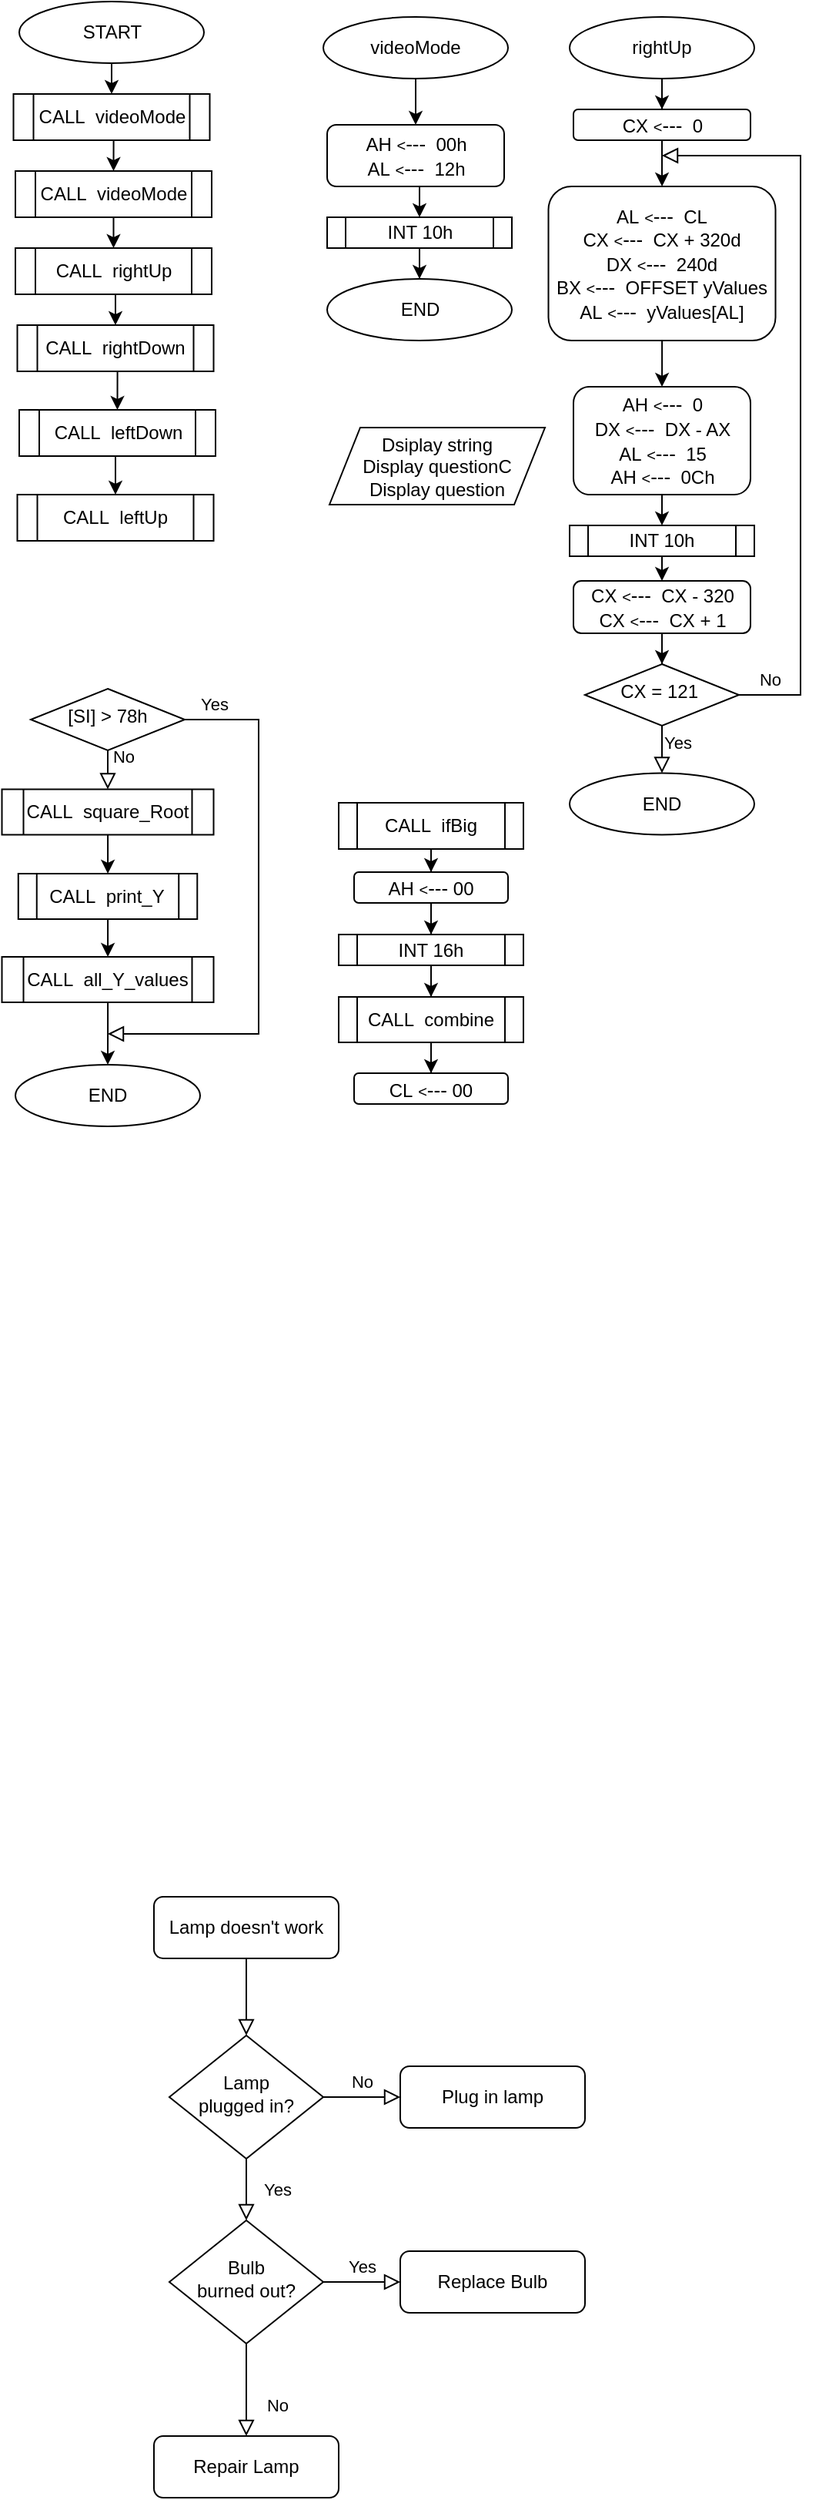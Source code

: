 <mxfile version="17.4.5" type="github">
  <diagram id="C5RBs43oDa-KdzZeNtuy" name="Page-1">
    <mxGraphModel dx="852" dy="1515" grid="1" gridSize="10" guides="1" tooltips="1" connect="1" arrows="1" fold="1" page="1" pageScale="1" pageWidth="827" pageHeight="1169" math="0" shadow="0">
      <root>
        <mxCell id="WIyWlLk6GJQsqaUBKTNV-0" />
        <mxCell id="WIyWlLk6GJQsqaUBKTNV-1" parent="WIyWlLk6GJQsqaUBKTNV-0" />
        <mxCell id="WIyWlLk6GJQsqaUBKTNV-2" value="" style="rounded=0;html=1;jettySize=auto;orthogonalLoop=1;fontSize=11;endArrow=block;endFill=0;endSize=8;strokeWidth=1;shadow=0;labelBackgroundColor=none;edgeStyle=orthogonalEdgeStyle;" parent="WIyWlLk6GJQsqaUBKTNV-1" source="WIyWlLk6GJQsqaUBKTNV-3" target="WIyWlLk6GJQsqaUBKTNV-6" edge="1">
          <mxGeometry relative="1" as="geometry" />
        </mxCell>
        <mxCell id="WIyWlLk6GJQsqaUBKTNV-3" value="Lamp doesn&#39;t work" style="rounded=1;whiteSpace=wrap;html=1;fontSize=12;glass=0;strokeWidth=1;shadow=0;" parent="WIyWlLk6GJQsqaUBKTNV-1" vertex="1">
          <mxGeometry x="160" y="80" width="120" height="40" as="geometry" />
        </mxCell>
        <mxCell id="WIyWlLk6GJQsqaUBKTNV-4" value="Yes" style="rounded=0;html=1;jettySize=auto;orthogonalLoop=1;fontSize=11;endArrow=block;endFill=0;endSize=8;strokeWidth=1;shadow=0;labelBackgroundColor=none;edgeStyle=orthogonalEdgeStyle;" parent="WIyWlLk6GJQsqaUBKTNV-1" source="WIyWlLk6GJQsqaUBKTNV-6" target="WIyWlLk6GJQsqaUBKTNV-10" edge="1">
          <mxGeometry y="20" relative="1" as="geometry">
            <mxPoint as="offset" />
          </mxGeometry>
        </mxCell>
        <mxCell id="WIyWlLk6GJQsqaUBKTNV-5" value="No" style="edgeStyle=orthogonalEdgeStyle;rounded=0;html=1;jettySize=auto;orthogonalLoop=1;fontSize=11;endArrow=block;endFill=0;endSize=8;strokeWidth=1;shadow=0;labelBackgroundColor=none;" parent="WIyWlLk6GJQsqaUBKTNV-1" source="WIyWlLk6GJQsqaUBKTNV-6" target="WIyWlLk6GJQsqaUBKTNV-7" edge="1">
          <mxGeometry y="10" relative="1" as="geometry">
            <mxPoint as="offset" />
          </mxGeometry>
        </mxCell>
        <mxCell id="WIyWlLk6GJQsqaUBKTNV-6" value="Lamp&lt;br&gt;plugged in?" style="rhombus;whiteSpace=wrap;html=1;shadow=0;fontFamily=Helvetica;fontSize=12;align=center;strokeWidth=1;spacing=6;spacingTop=-4;" parent="WIyWlLk6GJQsqaUBKTNV-1" vertex="1">
          <mxGeometry x="170" y="170" width="100" height="80" as="geometry" />
        </mxCell>
        <mxCell id="WIyWlLk6GJQsqaUBKTNV-7" value="Plug in lamp" style="rounded=1;whiteSpace=wrap;html=1;fontSize=12;glass=0;strokeWidth=1;shadow=0;" parent="WIyWlLk6GJQsqaUBKTNV-1" vertex="1">
          <mxGeometry x="320" y="190" width="120" height="40" as="geometry" />
        </mxCell>
        <mxCell id="WIyWlLk6GJQsqaUBKTNV-8" value="No" style="rounded=0;html=1;jettySize=auto;orthogonalLoop=1;fontSize=11;endArrow=block;endFill=0;endSize=8;strokeWidth=1;shadow=0;labelBackgroundColor=none;edgeStyle=orthogonalEdgeStyle;" parent="WIyWlLk6GJQsqaUBKTNV-1" source="WIyWlLk6GJQsqaUBKTNV-10" target="WIyWlLk6GJQsqaUBKTNV-11" edge="1">
          <mxGeometry x="0.333" y="20" relative="1" as="geometry">
            <mxPoint as="offset" />
          </mxGeometry>
        </mxCell>
        <mxCell id="WIyWlLk6GJQsqaUBKTNV-9" value="Yes" style="edgeStyle=orthogonalEdgeStyle;rounded=0;html=1;jettySize=auto;orthogonalLoop=1;fontSize=11;endArrow=block;endFill=0;endSize=8;strokeWidth=1;shadow=0;labelBackgroundColor=none;" parent="WIyWlLk6GJQsqaUBKTNV-1" source="WIyWlLk6GJQsqaUBKTNV-10" target="WIyWlLk6GJQsqaUBKTNV-12" edge="1">
          <mxGeometry y="10" relative="1" as="geometry">
            <mxPoint as="offset" />
          </mxGeometry>
        </mxCell>
        <mxCell id="WIyWlLk6GJQsqaUBKTNV-10" value="Bulb&lt;br&gt;burned out?" style="rhombus;whiteSpace=wrap;html=1;shadow=0;fontFamily=Helvetica;fontSize=12;align=center;strokeWidth=1;spacing=6;spacingTop=-4;" parent="WIyWlLk6GJQsqaUBKTNV-1" vertex="1">
          <mxGeometry x="170" y="290" width="100" height="80" as="geometry" />
        </mxCell>
        <mxCell id="WIyWlLk6GJQsqaUBKTNV-11" value="Repair Lamp" style="rounded=1;whiteSpace=wrap;html=1;fontSize=12;glass=0;strokeWidth=1;shadow=0;" parent="WIyWlLk6GJQsqaUBKTNV-1" vertex="1">
          <mxGeometry x="160" y="430" width="120" height="40" as="geometry" />
        </mxCell>
        <mxCell id="WIyWlLk6GJQsqaUBKTNV-12" value="Replace Bulb" style="rounded=1;whiteSpace=wrap;html=1;fontSize=12;glass=0;strokeWidth=1;shadow=0;" parent="WIyWlLk6GJQsqaUBKTNV-1" vertex="1">
          <mxGeometry x="320" y="310" width="120" height="40" as="geometry" />
        </mxCell>
        <mxCell id="AIc77t7kBm68XltENAZ_-29" value="" style="edgeStyle=orthogonalEdgeStyle;rounded=0;orthogonalLoop=1;jettySize=auto;html=1;" parent="WIyWlLk6GJQsqaUBKTNV-1" source="AIc77t7kBm68XltENAZ_-1" target="AIc77t7kBm68XltENAZ_-5" edge="1">
          <mxGeometry relative="1" as="geometry" />
        </mxCell>
        <mxCell id="AIc77t7kBm68XltENAZ_-1" value="START" style="ellipse;whiteSpace=wrap;html=1;" parent="WIyWlLk6GJQsqaUBKTNV-1" vertex="1">
          <mxGeometry x="72.5" y="-1150" width="120" height="40" as="geometry" />
        </mxCell>
        <mxCell id="AIc77t7kBm68XltENAZ_-3" value="Dsiplay string&lt;br&gt;Display questionC&lt;br&gt;Display question" style="shape=parallelogram;perimeter=parallelogramPerimeter;whiteSpace=wrap;html=1;fixedSize=1;" parent="WIyWlLk6GJQsqaUBKTNV-1" vertex="1">
          <mxGeometry x="274" y="-873.5" width="140" height="50" as="geometry" />
        </mxCell>
        <mxCell id="r72hjKgwRistqZslc-h6-1" style="edgeStyle=orthogonalEdgeStyle;rounded=0;orthogonalLoop=1;jettySize=auto;html=1;exitX=0.5;exitY=1;exitDx=0;exitDy=0;entryX=0.5;entryY=0;entryDx=0;entryDy=0;" edge="1" parent="WIyWlLk6GJQsqaUBKTNV-1" source="AIc77t7kBm68XltENAZ_-5" target="r72hjKgwRistqZslc-h6-0">
          <mxGeometry relative="1" as="geometry" />
        </mxCell>
        <mxCell id="AIc77t7kBm68XltENAZ_-5" value="CALL&amp;nbsp; videoMode" style="shape=process;whiteSpace=wrap;html=1;backgroundOutline=1;" parent="WIyWlLk6GJQsqaUBKTNV-1" vertex="1">
          <mxGeometry x="68.75" y="-1090" width="127.5" height="30" as="geometry" />
        </mxCell>
        <mxCell id="AIc77t7kBm68XltENAZ_-6" value="" style="edgeStyle=orthogonalEdgeStyle;rounded=0;orthogonalLoop=1;jettySize=auto;html=1;" parent="WIyWlLk6GJQsqaUBKTNV-1" source="AIc77t7kBm68XltENAZ_-7" target="AIc77t7kBm68XltENAZ_-9" edge="1">
          <mxGeometry relative="1" as="geometry" />
        </mxCell>
        <mxCell id="AIc77t7kBm68XltENAZ_-7" value="CALL&amp;nbsp; ifBig" style="shape=process;whiteSpace=wrap;html=1;backgroundOutline=1;" parent="WIyWlLk6GJQsqaUBKTNV-1" vertex="1">
          <mxGeometry x="280" y="-630" width="120" height="30" as="geometry" />
        </mxCell>
        <mxCell id="AIc77t7kBm68XltENAZ_-8" value="" style="edgeStyle=orthogonalEdgeStyle;rounded=0;orthogonalLoop=1;jettySize=auto;html=1;" parent="WIyWlLk6GJQsqaUBKTNV-1" source="AIc77t7kBm68XltENAZ_-9" target="AIc77t7kBm68XltENAZ_-11" edge="1">
          <mxGeometry relative="1" as="geometry" />
        </mxCell>
        <mxCell id="AIc77t7kBm68XltENAZ_-9" value="AH&amp;nbsp;&lt;font style=&quot;font-size: 10px&quot;&gt;&amp;lt;&lt;/font&gt;&lt;font style=&quot;font-size: 13px&quot;&gt;---&lt;/font&gt;&amp;nbsp;00" style="rounded=1;whiteSpace=wrap;html=1;fontSize=12;glass=0;strokeWidth=1;shadow=0;" parent="WIyWlLk6GJQsqaUBKTNV-1" vertex="1">
          <mxGeometry x="290" y="-585" width="100" height="20" as="geometry" />
        </mxCell>
        <mxCell id="AIc77t7kBm68XltENAZ_-10" value="" style="edgeStyle=orthogonalEdgeStyle;rounded=0;orthogonalLoop=1;jettySize=auto;html=1;" parent="WIyWlLk6GJQsqaUBKTNV-1" source="AIc77t7kBm68XltENAZ_-11" target="AIc77t7kBm68XltENAZ_-13" edge="1">
          <mxGeometry relative="1" as="geometry" />
        </mxCell>
        <mxCell id="AIc77t7kBm68XltENAZ_-11" value="INT 16h" style="shape=process;whiteSpace=wrap;html=1;backgroundOutline=1;" parent="WIyWlLk6GJQsqaUBKTNV-1" vertex="1">
          <mxGeometry x="280" y="-544.5" width="120" height="20" as="geometry" />
        </mxCell>
        <mxCell id="AIc77t7kBm68XltENAZ_-12" value="" style="edgeStyle=orthogonalEdgeStyle;rounded=0;orthogonalLoop=1;jettySize=auto;html=1;" parent="WIyWlLk6GJQsqaUBKTNV-1" source="AIc77t7kBm68XltENAZ_-13" target="AIc77t7kBm68XltENAZ_-15" edge="1">
          <mxGeometry relative="1" as="geometry" />
        </mxCell>
        <mxCell id="AIc77t7kBm68XltENAZ_-13" value="CALL&amp;nbsp; combine" style="shape=process;whiteSpace=wrap;html=1;backgroundOutline=1;" parent="WIyWlLk6GJQsqaUBKTNV-1" vertex="1">
          <mxGeometry x="280" y="-504" width="120" height="29.5" as="geometry" />
        </mxCell>
        <mxCell id="AIc77t7kBm68XltENAZ_-15" value="CL&amp;nbsp;&lt;font style=&quot;font-size: 10px&quot;&gt;&amp;lt;&lt;/font&gt;&lt;font style=&quot;font-size: 13px&quot;&gt;---&lt;/font&gt;&amp;nbsp;00" style="rounded=1;whiteSpace=wrap;html=1;fontSize=12;glass=0;strokeWidth=1;shadow=0;" parent="WIyWlLk6GJQsqaUBKTNV-1" vertex="1">
          <mxGeometry x="290" y="-454.5" width="100" height="20" as="geometry" />
        </mxCell>
        <mxCell id="AIc77t7kBm68XltENAZ_-19" value="[SI] &amp;gt; 78h" style="rhombus;whiteSpace=wrap;html=1;shadow=0;fontFamily=Helvetica;fontSize=12;align=center;strokeWidth=1;spacing=6;spacingTop=-4;" parent="WIyWlLk6GJQsqaUBKTNV-1" vertex="1">
          <mxGeometry x="80" y="-704" width="100" height="40" as="geometry" />
        </mxCell>
        <mxCell id="AIc77t7kBm68XltENAZ_-20" value="No" style="edgeStyle=orthogonalEdgeStyle;rounded=0;html=1;jettySize=auto;orthogonalLoop=1;fontSize=11;endArrow=block;endFill=0;endSize=8;strokeWidth=1;shadow=0;labelBackgroundColor=none;exitX=0.5;exitY=1;exitDx=0;exitDy=0;entryX=0.5;entryY=0;entryDx=0;entryDy=0;" parent="WIyWlLk6GJQsqaUBKTNV-1" source="AIc77t7kBm68XltENAZ_-19" target="AIc77t7kBm68XltENAZ_-23" edge="1">
          <mxGeometry x="-0.683" y="10" relative="1" as="geometry">
            <mxPoint as="offset" />
            <mxPoint x="130.5" y="-565" as="targetPoint" />
            <Array as="points" />
            <mxPoint x="127.5" y="-565.02" as="sourcePoint" />
          </mxGeometry>
        </mxCell>
        <mxCell id="AIc77t7kBm68XltENAZ_-21" value="Yes" style="rounded=0;html=1;jettySize=auto;orthogonalLoop=1;fontSize=11;endArrow=block;endFill=0;endSize=8;strokeWidth=1;shadow=0;labelBackgroundColor=none;edgeStyle=orthogonalEdgeStyle;exitX=1;exitY=0.5;exitDx=0;exitDy=0;" parent="WIyWlLk6GJQsqaUBKTNV-1" source="AIc77t7kBm68XltENAZ_-19" edge="1">
          <mxGeometry x="-0.892" y="10" relative="1" as="geometry">
            <mxPoint as="offset" />
            <mxPoint x="130" y="-480" as="targetPoint" />
            <Array as="points">
              <mxPoint x="228" y="-684" />
              <mxPoint x="228" y="-480" />
              <mxPoint x="130" y="-480" />
            </Array>
            <mxPoint x="157.5" y="-404.52" as="sourcePoint" />
          </mxGeometry>
        </mxCell>
        <mxCell id="AIc77t7kBm68XltENAZ_-22" value="" style="edgeStyle=orthogonalEdgeStyle;rounded=0;orthogonalLoop=1;jettySize=auto;html=1;" parent="WIyWlLk6GJQsqaUBKTNV-1" source="AIc77t7kBm68XltENAZ_-23" target="AIc77t7kBm68XltENAZ_-25" edge="1">
          <mxGeometry relative="1" as="geometry" />
        </mxCell>
        <mxCell id="AIc77t7kBm68XltENAZ_-23" value="CALL&amp;nbsp; square_Root" style="shape=process;whiteSpace=wrap;html=1;backgroundOutline=1;" parent="WIyWlLk6GJQsqaUBKTNV-1" vertex="1">
          <mxGeometry x="61.25" y="-638.75" width="137.5" height="29.5" as="geometry" />
        </mxCell>
        <mxCell id="AIc77t7kBm68XltENAZ_-24" value="" style="edgeStyle=orthogonalEdgeStyle;rounded=0;orthogonalLoop=1;jettySize=auto;html=1;" parent="WIyWlLk6GJQsqaUBKTNV-1" source="AIc77t7kBm68XltENAZ_-25" target="AIc77t7kBm68XltENAZ_-27" edge="1">
          <mxGeometry relative="1" as="geometry" />
        </mxCell>
        <mxCell id="AIc77t7kBm68XltENAZ_-25" value="CALL&amp;nbsp; print_Y" style="shape=process;whiteSpace=wrap;html=1;backgroundOutline=1;" parent="WIyWlLk6GJQsqaUBKTNV-1" vertex="1">
          <mxGeometry x="71.88" y="-584" width="116.25" height="29.5" as="geometry" />
        </mxCell>
        <mxCell id="AIc77t7kBm68XltENAZ_-26" value="" style="edgeStyle=orthogonalEdgeStyle;rounded=0;orthogonalLoop=1;jettySize=auto;html=1;" parent="WIyWlLk6GJQsqaUBKTNV-1" source="AIc77t7kBm68XltENAZ_-27" target="AIc77t7kBm68XltENAZ_-28" edge="1">
          <mxGeometry relative="1" as="geometry" />
        </mxCell>
        <mxCell id="AIc77t7kBm68XltENAZ_-27" value="CALL&amp;nbsp; all_Y_values" style="shape=process;whiteSpace=wrap;html=1;backgroundOutline=1;" parent="WIyWlLk6GJQsqaUBKTNV-1" vertex="1">
          <mxGeometry x="61.25" y="-530" width="137.5" height="29.5" as="geometry" />
        </mxCell>
        <mxCell id="AIc77t7kBm68XltENAZ_-28" value="END" style="ellipse;whiteSpace=wrap;html=1;" parent="WIyWlLk6GJQsqaUBKTNV-1" vertex="1">
          <mxGeometry x="70.0" y="-460" width="120" height="40" as="geometry" />
        </mxCell>
        <mxCell id="r72hjKgwRistqZslc-h6-3" style="edgeStyle=orthogonalEdgeStyle;rounded=0;orthogonalLoop=1;jettySize=auto;html=1;exitX=0.5;exitY=1;exitDx=0;exitDy=0;entryX=0.5;entryY=0;entryDx=0;entryDy=0;" edge="1" parent="WIyWlLk6GJQsqaUBKTNV-1" source="r72hjKgwRistqZslc-h6-0" target="r72hjKgwRistqZslc-h6-2">
          <mxGeometry relative="1" as="geometry" />
        </mxCell>
        <mxCell id="r72hjKgwRistqZslc-h6-0" value="CALL&amp;nbsp; videoMode" style="shape=process;whiteSpace=wrap;html=1;backgroundOutline=1;" vertex="1" parent="WIyWlLk6GJQsqaUBKTNV-1">
          <mxGeometry x="70" y="-1040" width="127.5" height="30" as="geometry" />
        </mxCell>
        <mxCell id="r72hjKgwRistqZslc-h6-2" value="CALL&amp;nbsp; rightUp" style="shape=process;whiteSpace=wrap;html=1;backgroundOutline=1;" vertex="1" parent="WIyWlLk6GJQsqaUBKTNV-1">
          <mxGeometry x="70" y="-990" width="127.5" height="30" as="geometry" />
        </mxCell>
        <mxCell id="r72hjKgwRistqZslc-h6-4" style="edgeStyle=orthogonalEdgeStyle;rounded=0;orthogonalLoop=1;jettySize=auto;html=1;exitX=0.5;exitY=1;exitDx=0;exitDy=0;entryX=0.5;entryY=0;entryDx=0;entryDy=0;" edge="1" parent="WIyWlLk6GJQsqaUBKTNV-1" target="r72hjKgwRistqZslc-h6-5">
          <mxGeometry relative="1" as="geometry">
            <mxPoint x="136.25" y="-960" as="sourcePoint" />
          </mxGeometry>
        </mxCell>
        <mxCell id="r72hjKgwRistqZslc-h6-5" value="CALL&amp;nbsp; rightDown" style="shape=process;whiteSpace=wrap;html=1;backgroundOutline=1;" vertex="1" parent="WIyWlLk6GJQsqaUBKTNV-1">
          <mxGeometry x="71.25" y="-940" width="127.5" height="30" as="geometry" />
        </mxCell>
        <mxCell id="r72hjKgwRistqZslc-h6-6" style="edgeStyle=orthogonalEdgeStyle;rounded=0;orthogonalLoop=1;jettySize=auto;html=1;exitX=0.5;exitY=1;exitDx=0;exitDy=0;entryX=0.5;entryY=0;entryDx=0;entryDy=0;" edge="1" parent="WIyWlLk6GJQsqaUBKTNV-1" target="r72hjKgwRistqZslc-h6-7" source="r72hjKgwRistqZslc-h6-5">
          <mxGeometry relative="1" as="geometry">
            <mxPoint x="135.63" y="-905" as="sourcePoint" />
          </mxGeometry>
        </mxCell>
        <mxCell id="r72hjKgwRistqZslc-h6-7" value="CALL&amp;nbsp; leftDown" style="shape=process;whiteSpace=wrap;html=1;backgroundOutline=1;" vertex="1" parent="WIyWlLk6GJQsqaUBKTNV-1">
          <mxGeometry x="72.5" y="-885" width="127.5" height="30" as="geometry" />
        </mxCell>
        <mxCell id="r72hjKgwRistqZslc-h6-8" style="edgeStyle=orthogonalEdgeStyle;rounded=0;orthogonalLoop=1;jettySize=auto;html=1;exitX=0.5;exitY=1;exitDx=0;exitDy=0;entryX=0.5;entryY=0;entryDx=0;entryDy=0;" edge="1" parent="WIyWlLk6GJQsqaUBKTNV-1" target="r72hjKgwRistqZslc-h6-9">
          <mxGeometry relative="1" as="geometry">
            <mxPoint x="136.25" y="-855" as="sourcePoint" />
          </mxGeometry>
        </mxCell>
        <mxCell id="r72hjKgwRistqZslc-h6-9" value="CALL&amp;nbsp; leftUp" style="shape=process;whiteSpace=wrap;html=1;backgroundOutline=1;" vertex="1" parent="WIyWlLk6GJQsqaUBKTNV-1">
          <mxGeometry x="71.25" y="-830" width="127.5" height="30" as="geometry" />
        </mxCell>
        <mxCell id="r72hjKgwRistqZslc-h6-28" value="" style="edgeStyle=orthogonalEdgeStyle;rounded=0;orthogonalLoop=1;jettySize=auto;html=1;" edge="1" parent="WIyWlLk6GJQsqaUBKTNV-1" source="r72hjKgwRistqZslc-h6-11" target="r72hjKgwRistqZslc-h6-17">
          <mxGeometry relative="1" as="geometry" />
        </mxCell>
        <mxCell id="r72hjKgwRistqZslc-h6-11" value="videoMode" style="ellipse;whiteSpace=wrap;html=1;" vertex="1" parent="WIyWlLk6GJQsqaUBKTNV-1">
          <mxGeometry x="270" y="-1140" width="120" height="40" as="geometry" />
        </mxCell>
        <mxCell id="r72hjKgwRistqZslc-h6-31" style="edgeStyle=orthogonalEdgeStyle;rounded=0;orthogonalLoop=1;jettySize=auto;html=1;exitX=0.5;exitY=1;exitDx=0;exitDy=0;entryX=0.5;entryY=0;entryDx=0;entryDy=0;" edge="1" parent="WIyWlLk6GJQsqaUBKTNV-1" source="r72hjKgwRistqZslc-h6-17" target="r72hjKgwRistqZslc-h6-29">
          <mxGeometry relative="1" as="geometry" />
        </mxCell>
        <mxCell id="r72hjKgwRistqZslc-h6-17" value="AH&amp;nbsp;&lt;font style=&quot;font-size: 10px&quot;&gt;&amp;lt;&lt;/font&gt;&lt;font style=&quot;font-size: 13px&quot;&gt;---&lt;/font&gt;&amp;nbsp; 00h&lt;br&gt;AL&amp;nbsp;&lt;font style=&quot;font-size: 10px&quot;&gt;&amp;lt;&lt;/font&gt;&lt;font style=&quot;font-size: 13px&quot;&gt;---&lt;/font&gt;&amp;nbsp; 12h" style="rounded=1;whiteSpace=wrap;html=1;fontSize=12;glass=0;strokeWidth=1;shadow=0;" vertex="1" parent="WIyWlLk6GJQsqaUBKTNV-1">
          <mxGeometry x="272.5" y="-1070" width="115" height="40" as="geometry" />
        </mxCell>
        <mxCell id="r72hjKgwRistqZslc-h6-18" value="END" style="ellipse;whiteSpace=wrap;html=1;" vertex="1" parent="WIyWlLk6GJQsqaUBKTNV-1">
          <mxGeometry x="272.5" y="-970" width="120" height="40" as="geometry" />
        </mxCell>
        <mxCell id="r72hjKgwRistqZslc-h6-19" value="" style="edgeStyle=orthogonalEdgeStyle;rounded=0;orthogonalLoop=1;jettySize=auto;html=1;" edge="1" parent="WIyWlLk6GJQsqaUBKTNV-1" source="r72hjKgwRistqZslc-h6-20" target="r72hjKgwRistqZslc-h6-22">
          <mxGeometry relative="1" as="geometry" />
        </mxCell>
        <mxCell id="r72hjKgwRistqZslc-h6-20" value="rightUp" style="ellipse;whiteSpace=wrap;html=1;" vertex="1" parent="WIyWlLk6GJQsqaUBKTNV-1">
          <mxGeometry x="430" y="-1140" width="120" height="40" as="geometry" />
        </mxCell>
        <mxCell id="r72hjKgwRistqZslc-h6-21" value="" style="edgeStyle=orthogonalEdgeStyle;rounded=0;orthogonalLoop=1;jettySize=auto;html=1;" edge="1" parent="WIyWlLk6GJQsqaUBKTNV-1" source="r72hjKgwRistqZslc-h6-22" target="r72hjKgwRistqZslc-h6-24">
          <mxGeometry relative="1" as="geometry" />
        </mxCell>
        <mxCell id="r72hjKgwRistqZslc-h6-22" value="CX&amp;nbsp;&lt;font style=&quot;font-size: 10px&quot;&gt;&amp;lt;&lt;/font&gt;&lt;font style=&quot;font-size: 13px&quot;&gt;---&lt;/font&gt;&amp;nbsp; 0" style="rounded=1;whiteSpace=wrap;html=1;fontSize=12;glass=0;strokeWidth=1;shadow=0;" vertex="1" parent="WIyWlLk6GJQsqaUBKTNV-1">
          <mxGeometry x="432.5" y="-1080" width="115" height="20" as="geometry" />
        </mxCell>
        <mxCell id="r72hjKgwRistqZslc-h6-23" value="" style="edgeStyle=orthogonalEdgeStyle;rounded=0;orthogonalLoop=1;jettySize=auto;html=1;" edge="1" parent="WIyWlLk6GJQsqaUBKTNV-1" source="r72hjKgwRistqZslc-h6-24" target="r72hjKgwRistqZslc-h6-26">
          <mxGeometry relative="1" as="geometry" />
        </mxCell>
        <mxCell id="r72hjKgwRistqZslc-h6-24" value="AL&amp;nbsp;&lt;font style=&quot;font-size: 10px&quot;&gt;&amp;lt;&lt;/font&gt;&lt;font style=&quot;font-size: 13px&quot;&gt;---&lt;/font&gt;&amp;nbsp; CL&lt;br&gt;CX&amp;nbsp;&lt;font style=&quot;font-size: 10px&quot;&gt;&amp;lt;&lt;/font&gt;&lt;font style=&quot;font-size: 13px&quot;&gt;---&lt;/font&gt;&amp;nbsp; CX + 320d&lt;br&gt;DX&amp;nbsp;&lt;font style=&quot;font-size: 10px&quot;&gt;&amp;lt;&lt;/font&gt;&lt;font style=&quot;font-size: 13px&quot;&gt;---&lt;/font&gt;&amp;nbsp; 240d&lt;br&gt;BX&amp;nbsp;&lt;font style=&quot;font-size: 10px&quot;&gt;&amp;lt;&lt;/font&gt;&lt;font style=&quot;font-size: 13px&quot;&gt;---&lt;/font&gt;&amp;nbsp; OFFSET yValues&lt;br&gt;AL&amp;nbsp;&lt;font style=&quot;font-size: 10px&quot;&gt;&amp;lt;&lt;/font&gt;&lt;font style=&quot;font-size: 13px&quot;&gt;---&lt;/font&gt;&amp;nbsp; yValues[AL]" style="rounded=1;whiteSpace=wrap;html=1;fontSize=12;glass=0;strokeWidth=1;shadow=0;" vertex="1" parent="WIyWlLk6GJQsqaUBKTNV-1">
          <mxGeometry x="416.25" y="-1030" width="147.5" height="100" as="geometry" />
        </mxCell>
        <mxCell id="r72hjKgwRistqZslc-h6-35" style="edgeStyle=orthogonalEdgeStyle;rounded=0;orthogonalLoop=1;jettySize=auto;html=1;exitX=0.5;exitY=1;exitDx=0;exitDy=0;entryX=0.5;entryY=0;entryDx=0;entryDy=0;" edge="1" parent="WIyWlLk6GJQsqaUBKTNV-1" source="r72hjKgwRistqZslc-h6-26" target="r72hjKgwRistqZslc-h6-33">
          <mxGeometry relative="1" as="geometry" />
        </mxCell>
        <mxCell id="r72hjKgwRistqZslc-h6-26" value="AH&amp;nbsp;&lt;font style=&quot;font-size: 10px&quot;&gt;&amp;lt;&lt;/font&gt;&lt;font style=&quot;font-size: 13px&quot;&gt;---&lt;/font&gt;&amp;nbsp; 0&lt;br&gt;DX&amp;nbsp;&lt;font style=&quot;font-size: 10px&quot;&gt;&amp;lt;&lt;/font&gt;&lt;font style=&quot;font-size: 13px&quot;&gt;---&lt;/font&gt;&amp;nbsp; DX - AX&lt;br&gt;AL&amp;nbsp;&lt;font style=&quot;font-size: 10px&quot;&gt;&amp;lt;&lt;/font&gt;&lt;font style=&quot;font-size: 13px&quot;&gt;---&lt;/font&gt;&amp;nbsp; 15&lt;br&gt;AH&amp;nbsp;&lt;font style=&quot;font-size: 10px&quot;&gt;&amp;lt;&lt;/font&gt;&lt;font style=&quot;font-size: 13px&quot;&gt;---&lt;/font&gt;&amp;nbsp; 0Ch" style="rounded=1;whiteSpace=wrap;html=1;fontSize=12;glass=0;strokeWidth=1;shadow=0;" vertex="1" parent="WIyWlLk6GJQsqaUBKTNV-1">
          <mxGeometry x="432.5" y="-900" width="115" height="70" as="geometry" />
        </mxCell>
        <mxCell id="r72hjKgwRistqZslc-h6-27" value="END" style="ellipse;whiteSpace=wrap;html=1;" vertex="1" parent="WIyWlLk6GJQsqaUBKTNV-1">
          <mxGeometry x="430" y="-649.25" width="120" height="40" as="geometry" />
        </mxCell>
        <mxCell id="r72hjKgwRistqZslc-h6-32" value="" style="edgeStyle=orthogonalEdgeStyle;rounded=0;orthogonalLoop=1;jettySize=auto;html=1;" edge="1" parent="WIyWlLk6GJQsqaUBKTNV-1" source="r72hjKgwRistqZslc-h6-29" target="r72hjKgwRistqZslc-h6-18">
          <mxGeometry relative="1" as="geometry" />
        </mxCell>
        <mxCell id="r72hjKgwRistqZslc-h6-29" value="INT 10h" style="shape=process;whiteSpace=wrap;html=1;backgroundOutline=1;" vertex="1" parent="WIyWlLk6GJQsqaUBKTNV-1">
          <mxGeometry x="272.5" y="-1010" width="120" height="20" as="geometry" />
        </mxCell>
        <mxCell id="r72hjKgwRistqZslc-h6-37" style="edgeStyle=orthogonalEdgeStyle;rounded=0;orthogonalLoop=1;jettySize=auto;html=1;exitX=0.5;exitY=1;exitDx=0;exitDy=0;entryX=0.5;entryY=0;entryDx=0;entryDy=0;" edge="1" parent="WIyWlLk6GJQsqaUBKTNV-1" source="r72hjKgwRistqZslc-h6-33" target="r72hjKgwRistqZslc-h6-36">
          <mxGeometry relative="1" as="geometry" />
        </mxCell>
        <mxCell id="r72hjKgwRistqZslc-h6-33" value="INT 10h" style="shape=process;whiteSpace=wrap;html=1;backgroundOutline=1;" vertex="1" parent="WIyWlLk6GJQsqaUBKTNV-1">
          <mxGeometry x="430" y="-810" width="120" height="20" as="geometry" />
        </mxCell>
        <mxCell id="r72hjKgwRistqZslc-h6-39" value="" style="edgeStyle=orthogonalEdgeStyle;rounded=0;orthogonalLoop=1;jettySize=auto;html=1;" edge="1" parent="WIyWlLk6GJQsqaUBKTNV-1" source="r72hjKgwRistqZslc-h6-36" target="r72hjKgwRistqZslc-h6-38">
          <mxGeometry relative="1" as="geometry" />
        </mxCell>
        <mxCell id="r72hjKgwRistqZslc-h6-36" value="CX&amp;nbsp;&lt;font style=&quot;font-size: 10px&quot;&gt;&amp;lt;&lt;/font&gt;&lt;font style=&quot;font-size: 13px&quot;&gt;---&lt;/font&gt;&amp;nbsp; CX - 320&lt;br&gt;CX&amp;nbsp;&lt;font style=&quot;font-size: 10px&quot;&gt;&amp;lt;&lt;/font&gt;&lt;font style=&quot;font-size: 13px&quot;&gt;---&lt;/font&gt;&amp;nbsp; CX + 1" style="rounded=1;whiteSpace=wrap;html=1;fontSize=12;glass=0;strokeWidth=1;shadow=0;" vertex="1" parent="WIyWlLk6GJQsqaUBKTNV-1">
          <mxGeometry x="432.5" y="-774" width="115" height="34" as="geometry" />
        </mxCell>
        <mxCell id="r72hjKgwRistqZslc-h6-38" value="CX = 121&amp;nbsp;" style="rhombus;whiteSpace=wrap;html=1;shadow=0;fontFamily=Helvetica;fontSize=12;align=center;strokeWidth=1;spacing=6;spacingTop=-4;" vertex="1" parent="WIyWlLk6GJQsqaUBKTNV-1">
          <mxGeometry x="440" y="-720" width="100" height="40" as="geometry" />
        </mxCell>
        <mxCell id="r72hjKgwRistqZslc-h6-40" value="Yes" style="rounded=0;html=1;jettySize=auto;orthogonalLoop=1;fontSize=11;endArrow=block;endFill=0;endSize=8;strokeWidth=1;shadow=0;labelBackgroundColor=none;edgeStyle=orthogonalEdgeStyle;exitX=0.5;exitY=1;exitDx=0;exitDy=0;" edge="1" parent="WIyWlLk6GJQsqaUBKTNV-1" source="r72hjKgwRistqZslc-h6-38" target="r72hjKgwRistqZslc-h6-27">
          <mxGeometry x="0.187" y="10" relative="1" as="geometry">
            <mxPoint as="offset" />
            <mxPoint x="490" y="-650" as="targetPoint" />
            <Array as="points" />
            <mxPoint x="597.5" y="-704.5" as="sourcePoint" />
          </mxGeometry>
        </mxCell>
        <mxCell id="r72hjKgwRistqZslc-h6-42" value="No" style="edgeStyle=orthogonalEdgeStyle;rounded=0;html=1;jettySize=auto;orthogonalLoop=1;fontSize=11;endArrow=block;endFill=0;endSize=8;strokeWidth=1;shadow=0;labelBackgroundColor=none;exitX=1;exitY=0.5;exitDx=0;exitDy=0;" edge="1" parent="WIyWlLk6GJQsqaUBKTNV-1" source="r72hjKgwRistqZslc-h6-38">
          <mxGeometry x="-0.917" y="10" relative="1" as="geometry">
            <mxPoint as="offset" />
            <mxPoint x="490" y="-1050" as="targetPoint" />
            <Array as="points">
              <mxPoint x="580" y="-700" />
              <mxPoint x="580" y="-1050" />
            </Array>
            <mxPoint x="140" y="-654" as="sourcePoint" />
          </mxGeometry>
        </mxCell>
      </root>
    </mxGraphModel>
  </diagram>
</mxfile>
